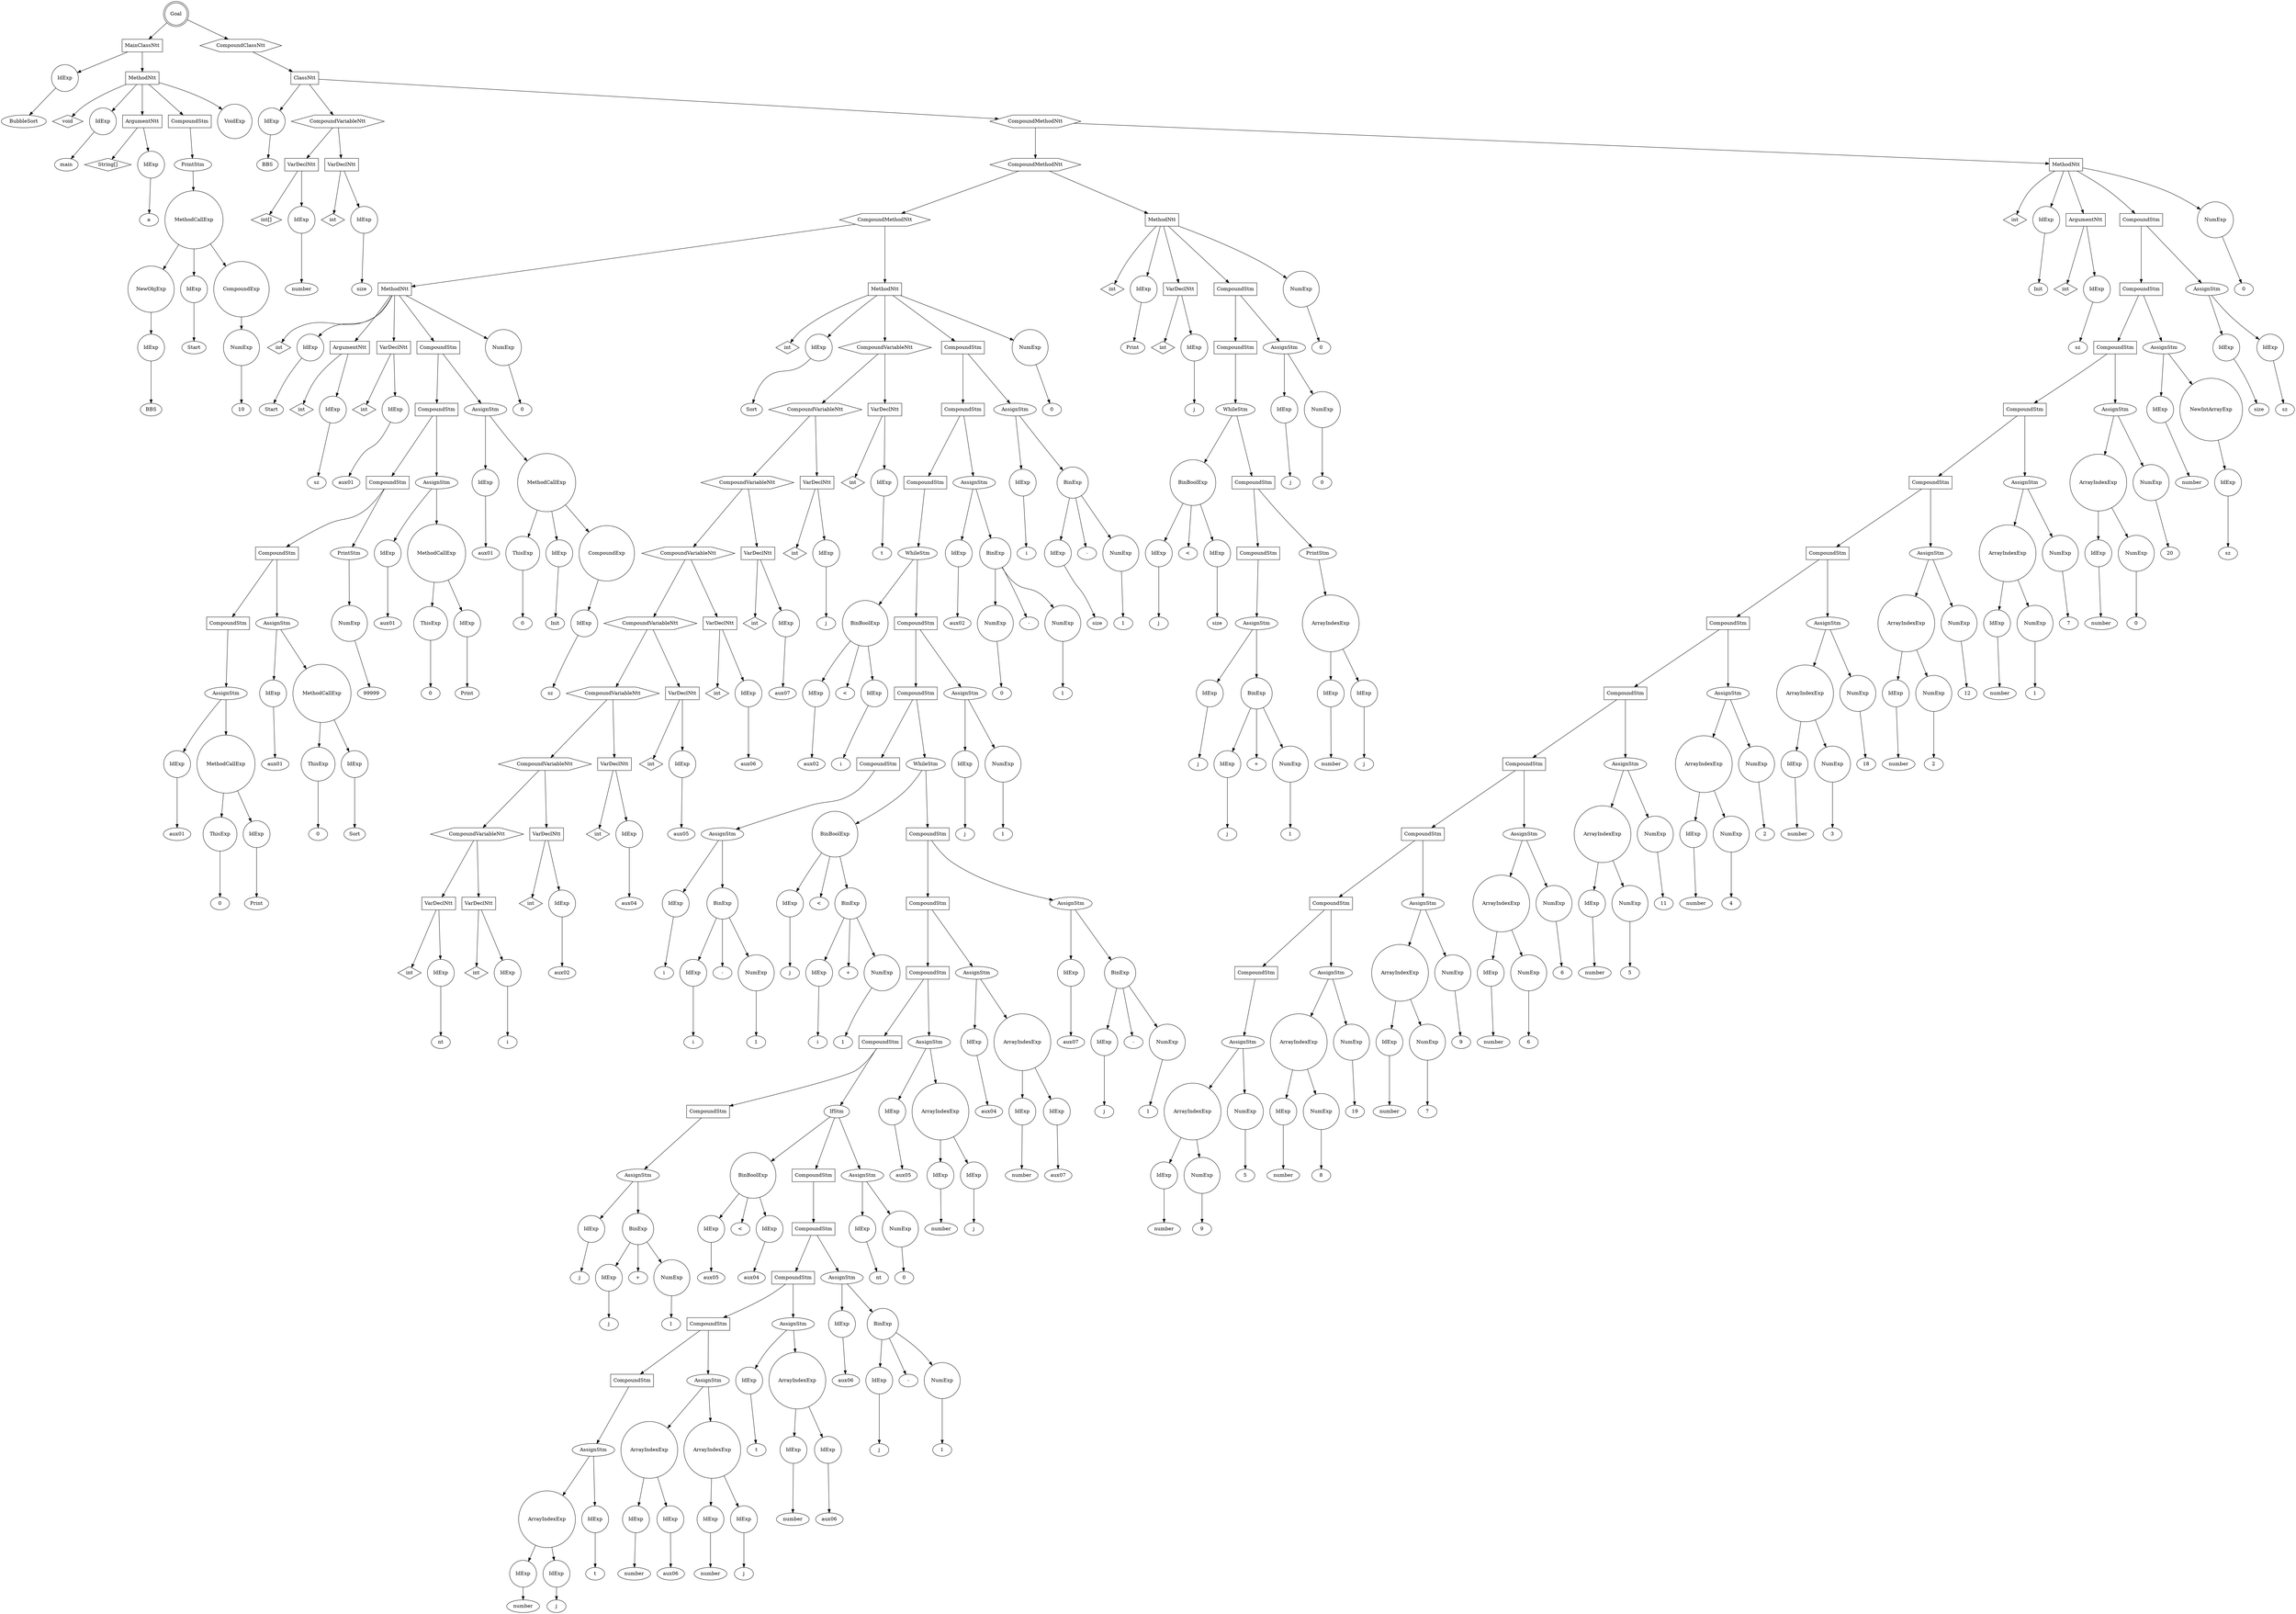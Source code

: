 digraph my_graph {
-1261412096;
-1261412096[label = "Goal", shape = "doublecircle"];
-1261412096->-1261435136;
-1261435136[label = "MainClassNtt", shape = "box"];
-1261435136->-1261434128
-1261434128[label = "IdExp", shape = "circle"];
-1261434128->-1259338064;
-1259338064[label = "BubbleSort"];
-1261435136->-1250948976;
-1250948976[label = "MethodNtt", shape = "box"];
-1250948976->-1261435184;
-1261435184[label = "void", shape = "diamond" ];
-1250948976->-1261435232
-1261435232[label = "IdExp", shape = "circle"];
-1261435232->-1259338672;
-1259338672[label = "main"];
-1250948976->-1261435376;
-1261435376[label = "ArgumentNtt", shape = "box"];
-1261435376->-1261435328;
-1261435328[label = "String[]", shape = "diamond" ];
-1261435376->-1261434320
-1261434320[label = "IdExp", shape = "circle"];
-1261434320->-1259338192;
-1259338192[label = "a"];
-1250948976->-1261435088;
-1261435088[label = "CompoundStm", shape = "polygon"];
-1261435088->-1259338608;
-1259338608[label = "PrintStm", shape = "ellipse"];
-1259338608->-1261434992
-1261434992[label = "MethodCallExp", shape = "circle"];
-1261434992->-1261434560
-1261434560[label = "NewObjExp", shape = "circle"];
-1261434560->-1261434464
-1261434464[label = "IdExp", shape = "circle"];
-1261434464->-1259338288;
-1259338288[label = "BBS"];
-1261434992->-1261434704
-1261434704[label = "IdExp", shape = "circle"];
-1261434704->-1259338416;
-1259338416[label = "Start"];
-1261434992->-1261434896;
-1261434896[label = "CompoundExp", shape = "circle"];
-1261434896->-1261434800
-1261434800[label = "NumExp", shape = "circle"];
-1261434800->-1261434799;
-1261434799[label = "10"];
-1250948976->-1259338768
-1259338768[label = "VoidExp", shape = "circle"];
-1261412096->-1261412048;
-1261412048[label = "CompoundClassNtt", shape = "hexagon"];
-1261412048->-1261412000;
-1261412000[label = "ClassNtt", shape = "box"];
-1261412000->-1261435664
-1261435664[label = "IdExp", shape = "circle"];
-1261435664->-1259338832;
-1259338832[label = "BBS"];
-1261412000->-1261436288;
-1261436288[label = "CompoundVariableNtt", shape = "hexagon"];
-1261436288->-1261435952;
-1261435952[label = "VarDeclNtt", shape = "box"];
-1261435952->-1261435760;
-1261435760[label = "int[]", shape = "diamond" ];
-1261435952->-1261435856
-1261435856[label = "IdExp", shape = "circle"];
-1261435856->-1259338960;
-1259338960[label = "number"];
-1261436288->-1261436240;
-1261436240[label = "VarDeclNtt", shape = "box"];
-1261436240->-1261436048;
-1261436048[label = "int", shape = "diamond" ];
-1261436240->-1261436144
-1261436144[label = "IdExp", shape = "circle"];
-1261436144->-1259339088;
-1259339088[label = "size"];
-1261412000->-1261411952;
-1261411952[label = "CompoundMethodNtt", shape = "hexagon"];
-1261411952->-1261417472;
-1261417472[label = "CompoundMethodNtt", shape = "hexagon"];
-1261417472->-1261421168;
-1261421168[label = "CompoundMethodNtt", shape = "hexagon"];
-1261421168->-1250949552;
-1250949552[label = "MethodNtt", shape = "box"];
-1250949552->-1261436336;
-1261436336[label = "int", shape = "diamond" ];
-1250949552->-1261436432
-1261436432[label = "IdExp", shape = "circle"];
-1261436432->-1259339216;
-1259339216[label = "Start"];
-1250949552->-1261436720;
-1261436720[label = "ArgumentNtt", shape = "box"];
-1261436720->-1261436528;
-1261436528[label = "int", shape = "diamond" ];
-1261436720->-1261436624
-1261436624[label = "IdExp", shape = "circle"];
-1261436624->-1259339344;
-1259339344[label = "sz"];
-1250949552->-1261430864;
-1261430864[label = "VarDeclNtt", shape = "box"];
-1261430864->-1261436816;
-1261436816[label = "int", shape = "diamond" ];
-1261430864->-1261436912
-1261436912[label = "IdExp", shape = "circle"];
-1261436912->-1259339472;
-1259339472[label = "aux01"];
-1250949552->-1261433600;
-1261433600[label = "CompoundStm", shape = "polygon"];
-1261433600->-1261433552;
-1261433552[label = "CompoundStm", shape = "polygon"];
-1261433552->-1261433504;
-1261433504[label = "CompoundStm", shape = "polygon"];
-1261433504->-1261433456;
-1261433456[label = "CompoundStm", shape = "polygon"];
-1261433456->-1261433408;
-1261433408[label = "CompoundStm", shape = "polygon"];
-1261433408->-1261433360;
-1261433360[label = "AssignStm", shape = "ellipse"];
-1261433360->-1261432928
-1261432928[label = "IdExp", shape = "circle"];
-1261432928->-1259336432;
-1259336432[label = "aux01"];
-1261433360->-1261433264
-1261433264[label = "MethodCallExp", shape = "circle"];
-1261433264->-1261433024
-1261433024[label = "ThisExp", shape = "circle"];
-1261433024->-1261433023;
-1261433023[label = "0"];
-1261433264->-1261433168
-1261433168[label = "IdExp", shape = "circle"];
-1261433168->-1259336560;
-1259336560[label = "Print"];
-1261433456->-1261432832;
-1261432832[label = "AssignStm", shape = "ellipse"];
-1261432832->-1261432400
-1261432400[label = "IdExp", shape = "circle"];
-1261432400->-1259336176;
-1259336176[label = "aux01"];
-1261432832->-1261432736
-1261432736[label = "MethodCallExp", shape = "circle"];
-1261432736->-1261432496
-1261432496[label = "ThisExp", shape = "circle"];
-1261432496->-1261432495;
-1261432495[label = "0"];
-1261432736->-1261432640
-1261432640[label = "IdExp", shape = "circle"];
-1261432640->-1259336304;
-1259336304[label = "Sort"];
-1261433504->-1259336144;
-1259336144[label = "PrintStm", shape = "ellipse"];
-1259336144->-1261432256
-1261432256[label = "NumExp", shape = "circle"];
-1261432256->-1261432255;
-1261432255[label = "99999"];
-1261433552->-1261432208;
-1261432208[label = "AssignStm", shape = "ellipse"];
-1261432208->-1261431776
-1261431776[label = "IdExp", shape = "circle"];
-1261431776->-1259335856;
-1259335856[label = "aux01"];
-1261432208->-1261432112
-1261432112[label = "MethodCallExp", shape = "circle"];
-1261432112->-1261431872
-1261431872[label = "ThisExp", shape = "circle"];
-1261431872->-1261431871;
-1261431871[label = "0"];
-1261432112->-1261432016
-1261432016[label = "IdExp", shape = "circle"];
-1261432016->-1259335984;
-1259335984[label = "Print"];
-1261433600->-1261431680;
-1261431680[label = "AssignStm", shape = "ellipse"];
-1261431680->-1261431008
-1261431008[label = "IdExp", shape = "circle"];
-1261431008->-1259339568;
-1259339568[label = "aux01"];
-1261431680->-1261431584
-1261431584[label = "MethodCallExp", shape = "circle"];
-1261431584->-1261431104
-1261431104[label = "ThisExp", shape = "circle"];
-1261431104->-1261431103;
-1261431103[label = "0"];
-1261431584->-1261431248
-1261431248[label = "IdExp", shape = "circle"];
-1261431248->-1259339696;
-1259339696[label = "Init"];
-1261431584->-1261431488;
-1261431488[label = "CompoundExp", shape = "circle"];
-1261431488->-1261431392
-1261431392[label = "IdExp", shape = "circle"];
-1261431392->-1259335696;
-1259335696[label = "sz"];
-1250949552->-1261433648
-1261433648[label = "NumExp", shape = "circle"];
-1261433648->-1261433647;
-1261433647[label = "0"];
-1261421168->-1250950192;
-1250950192[label = "MethodNtt", shape = "box"];
-1250950192->-1261433792;
-1261433792[label = "int", shape = "diamond" ];
-1250950192->-1261427744
-1261427744[label = "IdExp", shape = "circle"];
-1261427744->-1259336752;
-1259336752[label = "Sort"];
-1250950192->-1261430384;
-1261430384[label = "CompoundVariableNtt", shape = "hexagon"];
-1261430384->-1261430096;
-1261430096[label = "CompoundVariableNtt", shape = "hexagon"];
-1261430096->-1261429808;
-1261429808[label = "CompoundVariableNtt", shape = "hexagon"];
-1261429808->-1261429520;
-1261429520[label = "CompoundVariableNtt", shape = "hexagon"];
-1261429520->-1261429232;
-1261429232[label = "CompoundVariableNtt", shape = "hexagon"];
-1261429232->-1261428944;
-1261428944[label = "CompoundVariableNtt", shape = "hexagon"];
-1261428944->-1261428656;
-1261428656[label = "CompoundVariableNtt", shape = "hexagon"];
-1261428656->-1261428368;
-1261428368[label = "CompoundVariableNtt", shape = "hexagon"];
-1261428368->-1261428032;
-1261428032[label = "VarDeclNtt", shape = "box"];
-1261428032->-1261427840;
-1261427840[label = "int", shape = "diamond" ];
-1261428032->-1261427936
-1261427936[label = "IdExp", shape = "circle"];
-1261427936->-1259336880;
-1259336880[label = "nt"];
-1261428368->-1261428320;
-1261428320[label = "VarDeclNtt", shape = "box"];
-1261428320->-1261428128;
-1261428128[label = "int", shape = "diamond" ];
-1261428320->-1261428224
-1261428224[label = "IdExp", shape = "circle"];
-1261428224->-1259337008;
-1259337008[label = "i"];
-1261428656->-1261428608;
-1261428608[label = "VarDeclNtt", shape = "box"];
-1261428608->-1261428416;
-1261428416[label = "int", shape = "diamond" ];
-1261428608->-1261428512
-1261428512[label = "IdExp", shape = "circle"];
-1261428512->-1259337136;
-1259337136[label = "aux02"];
-1261428944->-1261428896;
-1261428896[label = "VarDeclNtt", shape = "box"];
-1261428896->-1261428704;
-1261428704[label = "int", shape = "diamond" ];
-1261428896->-1261428800
-1261428800[label = "IdExp", shape = "circle"];
-1261428800->-1259337264;
-1259337264[label = "aux04"];
-1261429232->-1261429184;
-1261429184[label = "VarDeclNtt", shape = "box"];
-1261429184->-1261428992;
-1261428992[label = "int", shape = "diamond" ];
-1261429184->-1261429088
-1261429088[label = "IdExp", shape = "circle"];
-1261429088->-1259337392;
-1259337392[label = "aux05"];
-1261429520->-1261429472;
-1261429472[label = "VarDeclNtt", shape = "box"];
-1261429472->-1261429280;
-1261429280[label = "int", shape = "diamond" ];
-1261429472->-1261429376
-1261429376[label = "IdExp", shape = "circle"];
-1261429376->-1259337520;
-1259337520[label = "aux06"];
-1261429808->-1261429760;
-1261429760[label = "VarDeclNtt", shape = "box"];
-1261429760->-1261429568;
-1261429568[label = "int", shape = "diamond" ];
-1261429760->-1261429664
-1261429664[label = "IdExp", shape = "circle"];
-1261429664->-1259337648;
-1259337648[label = "aux07"];
-1261430096->-1261430048;
-1261430048[label = "VarDeclNtt", shape = "box"];
-1261430048->-1261429856;
-1261429856[label = "int", shape = "diamond" ];
-1261430048->-1261429952
-1261429952[label = "IdExp", shape = "circle"];
-1261429952->-1259333680;
-1259333680[label = "j"];
-1261430384->-1261430336;
-1261430336[label = "VarDeclNtt", shape = "box"];
-1261430336->-1261430144;
-1261430144[label = "int", shape = "diamond" ];
-1261430336->-1261430240
-1261430240[label = "IdExp", shape = "circle"];
-1261430240->-1259333808;
-1259333808[label = "t"];
-1250950192->-1261421024;
-1261421024[label = "CompoundStm", shape = "polygon"];
-1261421024->-1261420976;
-1261420976[label = "CompoundStm", shape = "polygon"];
-1261420976->-1261420928;
-1261420928[label = "CompoundStm", shape = "polygon"];
-1261420928->-1261420880;
-1261420880[label = "WhileStm", shape = "ellipse"];
-1261420880->-1261425584;
-1261425584[label = "BinBoolExp", shape = "circle"];
-1261425584->-1261425344
-1261425344[label = "IdExp", shape = "circle"];
-1261425344->-1259334352;
-1259334352[label = "aux02"];
-1261425584->-1261425583;
-1261425583[label = "<" ];
-1261425584->-1261425488
-1261425488[label = "IdExp", shape = "circle"];
-1261425488->-1259334448;
-1259334448[label = "i"];
-1261420880->-1261420832;
-1261420832[label = "CompoundStm", shape = "polygon"];
-1261420832->-1261420784;
-1261420784[label = "CompoundStm", shape = "polygon"];
-1261420784->-1261420736;
-1261420736[label = "CompoundStm", shape = "polygon"];
-1261420736->-1261420688;
-1261420688[label = "AssignStm", shape = "ellipse"];
-1261420688->-1261420256
-1261420256[label = "IdExp", shape = "circle"];
-1261420256->-1259329648;
-1259329648[label = "i"];
-1261420688->-1261420592;
-1261420592[label = "BinExp", shape = "circle"];
-1261420592->-1261420400
-1261420400[label = "IdExp", shape = "circle"];
-1261420400->-1259329744;
-1259329744[label = "i"];
-1261420592->-1261420591;
-1261420591[label = "-" ];
-1261420592->-1261420496
-1261420496[label = "NumExp", shape = "circle"];
-1261420496->-1261420495;
-1261420495[label = "1"];
-1261420784->-1261420160;
-1261420160[label = "WhileStm", shape = "ellipse"];
-1261420160->-1261426448;
-1261426448[label = "BinBoolExp", shape = "circle"];
-1261426448->-1261426016
-1261426016[label = "IdExp", shape = "circle"];
-1261426016->-1259334704;
-1259334704[label = "j"];
-1261426448->-1261426447;
-1261426447[label = "<" ];
-1261426448->-1261426352;
-1261426352[label = "BinExp", shape = "circle"];
-1261426352->-1261426160
-1261426160[label = "IdExp", shape = "circle"];
-1261426160->-1259334800;
-1259334800[label = "i"];
-1261426352->-1261426351;
-1261426351[label = "+" ];
-1261426352->-1261426256
-1261426256[label = "NumExp", shape = "circle"];
-1261426256->-1261426255;
-1261426255[label = "1"];
-1261420160->-1261420112;
-1261420112[label = "CompoundStm", shape = "polygon"];
-1261420112->-1261420064;
-1261420064[label = "CompoundStm", shape = "polygon"];
-1261420064->-1261420016;
-1261420016[label = "CompoundStm", shape = "polygon"];
-1261420016->-1261419968;
-1261419968[label = "CompoundStm", shape = "polygon"];
-1261419968->-1261419920;
-1261419920[label = "CompoundStm", shape = "polygon"];
-1261419920->-1261419872;
-1261419872[label = "AssignStm", shape = "ellipse"];
-1261419872->-1261419440
-1261419440[label = "IdExp", shape = "circle"];
-1261419440->-1259333488;
-1259333488[label = "j"];
-1261419872->-1261419776;
-1261419776[label = "BinExp", shape = "circle"];
-1261419776->-1261419584
-1261419584[label = "IdExp", shape = "circle"];
-1261419584->-1259333584;
-1259333584[label = "j"];
-1261419776->-1261419775;
-1261419775[label = "+" ];
-1261419776->-1261419680
-1261419680[label = "NumExp", shape = "circle"];
-1261419680->-1261419679;
-1261419679[label = "1"];
-1261419968->-1261419344;
-1261419344[label = "IfStm", shape = "ellipse"];
-1261419344->-1261422368;
-1261422368[label = "BinBoolExp", shape = "circle"];
-1261422368->-1261422128
-1261422128[label = "IdExp", shape = "circle"];
-1261422128->-1259331792;
-1259331792[label = "aux05"];
-1261422368->-1261422367;
-1261422367[label = "<" ];
-1261422368->-1261422272
-1261422272[label = "IdExp", shape = "circle"];
-1261422272->-1259331888;
-1259331888[label = "aux04"];
-1261419344->-1261419008;
-1261419008[label = "CompoundStm", shape = "polygon"];
-1261419008->-1261418960;
-1261418960[label = "CompoundStm", shape = "polygon"];
-1261418960->-1261418912;
-1261418912[label = "CompoundStm", shape = "polygon"];
-1261418912->-1261418864;
-1261418864[label = "CompoundStm", shape = "polygon"];
-1261418864->-1261418816;
-1261418816[label = "CompoundStm", shape = "polygon"];
-1261418816->-1261418768;
-1261418768[label = "AssignStm", shape = "ellipse"];
-1261418768->-1261418528
-1261418528[label = "ArrayIndexExp", shape = "circle"];
-1261418528->-1261424432
-1261424432[label = "IdExp", shape = "circle"];
-1261424432->-1259333040;
-1259333040[label = "number"];
-1261418528->-1261424576
-1261424576[label = "IdExp", shape = "circle"];
-1261424576->-1259333136;
-1259333136[label = "j"];
-1261418768->-1261418672
-1261418672[label = "IdExp", shape = "circle"];
-1261418672->-1259333264;
-1259333264[label = "t"];
-1261418864->-1261424336;
-1261424336[label = "AssignStm", shape = "ellipse"];
-1261424336->-1261423856
-1261423856[label = "ArrayIndexExp", shape = "circle"];
-1261423856->-1261423616
-1261423616[label = "IdExp", shape = "circle"];
-1261423616->-1259332592;
-1259332592[label = "number"];
-1261423856->-1261423760
-1261423760[label = "IdExp", shape = "circle"];
-1261423760->-1259332688;
-1259332688[label = "aux06"];
-1261424336->-1261424240
-1261424240[label = "ArrayIndexExp", shape = "circle"];
-1261424240->-1261424000
-1261424000[label = "IdExp", shape = "circle"];
-1261424000->-1259332816;
-1259332816[label = "number"];
-1261424240->-1261424144
-1261424144[label = "IdExp", shape = "circle"];
-1261424144->-1259332912;
-1259332912[label = "j"];
-1261418912->-1261423520;
-1261423520[label = "AssignStm", shape = "ellipse"];
-1261423520->-1261423040
-1261423040[label = "IdExp", shape = "circle"];
-1261423040->-1259332272;
-1259332272[label = "t"];
-1261423520->-1261423424
-1261423424[label = "ArrayIndexExp", shape = "circle"];
-1261423424->-1261423184
-1261423184[label = "IdExp", shape = "circle"];
-1261423184->-1259332368;
-1259332368[label = "number"];
-1261423424->-1261423328
-1261423328[label = "IdExp", shape = "circle"];
-1261423328->-1259332464;
-1259332464[label = "aux06"];
-1261418960->-1261422944;
-1261422944[label = "AssignStm", shape = "ellipse"];
-1261422944->-1261422512
-1261422512[label = "IdExp", shape = "circle"];
-1261422512->-1259332016;
-1259332016[label = "aux06"];
-1261422944->-1261422848;
-1261422848[label = "BinExp", shape = "circle"];
-1261422848->-1261422656
-1261422656[label = "IdExp", shape = "circle"];
-1261422656->-1259332112;
-1259332112[label = "j"];
-1261422848->-1261422847;
-1261422847[label = "-" ];
-1261422848->-1261422752
-1261422752[label = "NumExp", shape = "circle"];
-1261422752->-1261422751;
-1261422751[label = "1"];
-1261419344->-1261419296;
-1261419296[label = "AssignStm", shape = "ellipse"];
-1261419296->-1261419104
-1261419104[label = "IdExp", shape = "circle"];
-1261419104->-1259333360;
-1259333360[label = "nt"];
-1261419296->-1261419200
-1261419200[label = "NumExp", shape = "circle"];
-1261419200->-1261419199;
-1261419199[label = "0"];
-1261420016->-1261422032;
-1261422032[label = "AssignStm", shape = "ellipse"];
-1261422032->-1261427696
-1261427696[label = "IdExp", shape = "circle"];
-1261427696->-1259335568;
-1259335568[label = "aux05"];
-1261422032->-1261421936
-1261421936[label = "ArrayIndexExp", shape = "circle"];
-1261421936->-1261421696
-1261421696[label = "IdExp", shape = "circle"];
-1261421696->-1259335664;
-1259335664[label = "number"];
-1261421936->-1261421840
-1261421840[label = "IdExp", shape = "circle"];
-1261421840->-1259331664;
-1259331664[label = "j"];
-1261420064->-1261427600;
-1261427600[label = "AssignStm", shape = "ellipse"];
-1261427600->-1261427120
-1261427120[label = "IdExp", shape = "circle"];
-1261427120->-1259335248;
-1259335248[label = "aux04"];
-1261427600->-1261427504
-1261427504[label = "ArrayIndexExp", shape = "circle"];
-1261427504->-1261427264
-1261427264[label = "IdExp", shape = "circle"];
-1261427264->-1259335344;
-1259335344[label = "number"];
-1261427504->-1261427408
-1261427408[label = "IdExp", shape = "circle"];
-1261427408->-1259335440;
-1259335440[label = "aux07"];
-1261420112->-1261427024;
-1261427024[label = "AssignStm", shape = "ellipse"];
-1261427024->-1261426592
-1261426592[label = "IdExp", shape = "circle"];
-1261426592->-1259334992;
-1259334992[label = "aux07"];
-1261427024->-1261426928;
-1261426928[label = "BinExp", shape = "circle"];
-1261426928->-1261426736
-1261426736[label = "IdExp", shape = "circle"];
-1261426736->-1259335088;
-1259335088[label = "j"];
-1261426928->-1261426927;
-1261426927[label = "-" ];
-1261426928->-1261426832
-1261426832[label = "NumExp", shape = "circle"];
-1261426832->-1261426831;
-1261426831[label = "1"];
-1261420832->-1261425920;
-1261425920[label = "AssignStm", shape = "ellipse"];
-1261425920->-1261425728
-1261425728[label = "IdExp", shape = "circle"];
-1261425728->-1259334576;
-1259334576[label = "j"];
-1261425920->-1261425824
-1261425824[label = "NumExp", shape = "circle"];
-1261425824->-1261425823;
-1261425823[label = "1"];
-1261420976->-1261425248;
-1261425248[label = "AssignStm", shape = "ellipse"];
-1261425248->-1261424864
-1261424864[label = "IdExp", shape = "circle"];
-1261424864->-1259334160;
-1259334160[label = "aux02"];
-1261425248->-1261425152;
-1261425152[label = "BinExp", shape = "circle"];
-1261425152->-1261424960
-1261424960[label = "NumExp", shape = "circle"];
-1261424960->-1261424959;
-1261424959[label = "0"];
-1261425152->-1261425151;
-1261425151[label = "-" ];
-1261425152->-1261425056
-1261425056[label = "NumExp", shape = "circle"];
-1261425056->-1261425055;
-1261425055[label = "1"];
-1261421024->-1261424768;
-1261424768[label = "AssignStm", shape = "ellipse"];
-1261424768->-1261430480
-1261430480[label = "IdExp", shape = "circle"];
-1261430480->-1259333904;
-1259333904[label = "i"];
-1261424768->-1261424672;
-1261424672[label = "BinExp", shape = "circle"];
-1261424672->-1261430624
-1261430624[label = "IdExp", shape = "circle"];
-1261430624->-1259334000;
-1259334000[label = "size"];
-1261424672->-1261424671;
-1261424671[label = "-" ];
-1261424672->-1261430720
-1261430720[label = "NumExp", shape = "circle"];
-1261430720->-1261430719;
-1261430719[label = "1"];
-1250950192->-1261421072
-1261421072[label = "NumExp", shape = "circle"];
-1261421072->-1261421071;
-1261421071[label = "0"];
-1261417472->-1250950256;
-1250950256[label = "MethodNtt", shape = "box"];
-1250950256->-1261421216;
-1261421216[label = "int", shape = "diamond" ];
-1250950256->-1261421312
-1261421312[label = "IdExp", shape = "circle"];
-1261421312->-1259329968;
-1259329968[label = "Print"];
-1250950256->-1261415456;
-1261415456[label = "VarDeclNtt", shape = "box"];
-1261415456->-1261421408;
-1261421408[label = "int", shape = "diamond" ];
-1261415456->-1261421504
-1261421504[label = "IdExp", shape = "circle"];
-1261421504->-1259330096;
-1259330096[label = "j"];
-1250950256->-1261417328;
-1261417328[label = "CompoundStm", shape = "polygon"];
-1261417328->-1261417280;
-1261417280[label = "CompoundStm", shape = "polygon"];
-1261417280->-1261417232;
-1261417232[label = "WhileStm", shape = "ellipse"];
-1261417232->-1261416128;
-1261416128[label = "BinBoolExp", shape = "circle"];
-1261416128->-1261415888
-1261415888[label = "IdExp", shape = "circle"];
-1261415888->-1259330320;
-1259330320[label = "j"];
-1261416128->-1261416127;
-1261416127[label = "<" ];
-1261416128->-1261416032
-1261416032[label = "IdExp", shape = "circle"];
-1261416032->-1259330416;
-1259330416[label = "size"];
-1261417232->-1261417184;
-1261417184[label = "CompoundStm", shape = "polygon"];
-1261417184->-1261417136;
-1261417136[label = "CompoundStm", shape = "polygon"];
-1261417136->-1261417088;
-1261417088[label = "AssignStm", shape = "ellipse"];
-1261417088->-1261416656
-1261416656[label = "IdExp", shape = "circle"];
-1261416656->-1259330800;
-1259330800[label = "j"];
-1261417088->-1261416992;
-1261416992[label = "BinExp", shape = "circle"];
-1261416992->-1261416800
-1261416800[label = "IdExp", shape = "circle"];
-1261416800->-1259330896;
-1259330896[label = "j"];
-1261416992->-1261416991;
-1261416991[label = "+" ];
-1261416992->-1261416896
-1261416896[label = "NumExp", shape = "circle"];
-1261416896->-1261416895;
-1261416895[label = "1"];
-1261417184->-1259330768;
-1259330768[label = "PrintStm", shape = "ellipse"];
-1259330768->-1261416512
-1261416512[label = "ArrayIndexExp", shape = "circle"];
-1261416512->-1261416272
-1261416272[label = "IdExp", shape = "circle"];
-1261416272->-1259330544;
-1259330544[label = "number"];
-1261416512->-1261416416
-1261416416[label = "IdExp", shape = "circle"];
-1261416416->-1259330640;
-1259330640[label = "j"];
-1261417328->-1261415792;
-1261415792[label = "AssignStm", shape = "ellipse"];
-1261415792->-1261415600
-1261415600[label = "IdExp", shape = "circle"];
-1261415600->-1259330192;
-1259330192[label = "j"];
-1261415792->-1261415696
-1261415696[label = "NumExp", shape = "circle"];
-1261415696->-1261415695;
-1261415695[label = "0"];
-1250950256->-1261417376
-1261417376[label = "NumExp", shape = "circle"];
-1261417376->-1261417375;
-1261417375[label = "0"];
-1261411952->-1250950320;
-1250950320[label = "MethodNtt", shape = "box"];
-1250950320->-1261417520;
-1261417520[label = "int", shape = "diamond" ];
-1250950320->-1261417616
-1261417616[label = "IdExp", shape = "circle"];
-1261417616->-1259331120;
-1259331120[label = "Init"];
-1250950320->-1261417904;
-1261417904[label = "ArgumentNtt", shape = "box"];
-1261417904->-1261417712;
-1261417712[label = "int", shape = "diamond" ];
-1261417904->-1261417808
-1261417808[label = "IdExp", shape = "circle"];
-1261417808->-1259331248;
-1259331248[label = "sz"];
-1250950320->-1261411808;
-1261411808[label = "CompoundStm", shape = "polygon"];
-1261411808->-1261411760;
-1261411760[label = "CompoundStm", shape = "polygon"];
-1261411760->-1261411712;
-1261411712[label = "CompoundStm", shape = "polygon"];
-1261411712->-1261411664;
-1261411664[label = "CompoundStm", shape = "polygon"];
-1261411664->-1261411616;
-1261411616[label = "CompoundStm", shape = "polygon"];
-1261411616->-1261411568;
-1261411568[label = "CompoundStm", shape = "polygon"];
-1261411568->-1261411520;
-1261411520[label = "CompoundStm", shape = "polygon"];
-1261411520->-1261411472;
-1261411472[label = "CompoundStm", shape = "polygon"];
-1261411472->-1261411424;
-1261411424[label = "CompoundStm", shape = "polygon"];
-1261411424->-1261411376;
-1261411376[label = "CompoundStm", shape = "polygon"];
-1261411376->-1261411328;
-1261411328[label = "CompoundStm", shape = "polygon"];
-1261411328->-1261411280;
-1261411280[label = "CompoundStm", shape = "polygon"];
-1261411280->-1261411232;
-1261411232[label = "AssignStm", shape = "ellipse"];
-1261411232->-1261411040
-1261411040[label = "ArrayIndexExp", shape = "circle"];
-1261411040->-1261410848
-1261410848[label = "IdExp", shape = "circle"];
-1261410848->-1259329392;
-1259329392[label = "number"];
-1261411040->-1261410944
-1261410944[label = "NumExp", shape = "circle"];
-1261410944->-1261410943;
-1261410943[label = "9"];
-1261411232->-1261411136
-1261411136[label = "NumExp", shape = "circle"];
-1261411136->-1261411135;
-1261411135[label = "5"];
-1261411328->-1261410752;
-1261410752[label = "AssignStm", shape = "ellipse"];
-1261410752->-1261410560
-1261410560[label = "ArrayIndexExp", shape = "circle"];
-1261410560->-1261410368
-1261410368[label = "IdExp", shape = "circle"];
-1261410368->-1259329200;
-1259329200[label = "number"];
-1261410560->-1261410464
-1261410464[label = "NumExp", shape = "circle"];
-1261410464->-1261410463;
-1261410463[label = "8"];
-1261410752->-1261410656
-1261410656[label = "NumExp", shape = "circle"];
-1261410656->-1261410655;
-1261410655[label = "19"];
-1261411376->-1261410272;
-1261410272[label = "AssignStm", shape = "ellipse"];
-1261410272->-1261410080
-1261410080[label = "ArrayIndexExp", shape = "circle"];
-1261410080->-1261409888
-1261409888[label = "IdExp", shape = "circle"];
-1261409888->-1259329008;
-1259329008[label = "number"];
-1261410080->-1261409984
-1261409984[label = "NumExp", shape = "circle"];
-1261409984->-1261409983;
-1261409983[label = "7"];
-1261410272->-1261410176
-1261410176[label = "NumExp", shape = "circle"];
-1261410176->-1261410175;
-1261410175[label = "9"];
-1261411424->-1261409792;
-1261409792[label = "AssignStm", shape = "ellipse"];
-1261409792->-1261409600
-1261409600[label = "ArrayIndexExp", shape = "circle"];
-1261409600->-1261409408
-1261409408[label = "IdExp", shape = "circle"];
-1261409408->-1259328816;
-1259328816[label = "number"];
-1261409600->-1261409504
-1261409504[label = "NumExp", shape = "circle"];
-1261409504->-1261409503;
-1261409503[label = "6"];
-1261409792->-1261409696
-1261409696[label = "NumExp", shape = "circle"];
-1261409696->-1261409695;
-1261409695[label = "6"];
-1261411472->-1261409312;
-1261409312[label = "AssignStm", shape = "ellipse"];
-1261409312->-1261415264
-1261415264[label = "ArrayIndexExp", shape = "circle"];
-1261415264->-1261415072
-1261415072[label = "IdExp", shape = "circle"];
-1261415072->-1259328624;
-1259328624[label = "number"];
-1261415264->-1261415168
-1261415168[label = "NumExp", shape = "circle"];
-1261415168->-1261415167;
-1261415167[label = "5"];
-1261409312->-1261415360
-1261415360[label = "NumExp", shape = "circle"];
-1261415360->-1261415359;
-1261415359[label = "11"];
-1261411520->-1261414976;
-1261414976[label = "AssignStm", shape = "ellipse"];
-1261414976->-1261414784
-1261414784[label = "ArrayIndexExp", shape = "circle"];
-1261414784->-1261414592
-1261414592[label = "IdExp", shape = "circle"];
-1261414592->-1259328432;
-1259328432[label = "number"];
-1261414784->-1261414688
-1261414688[label = "NumExp", shape = "circle"];
-1261414688->-1261414687;
-1261414687[label = "4"];
-1261414976->-1261414880
-1261414880[label = "NumExp", shape = "circle"];
-1261414880->-1261414879;
-1261414879[label = "2"];
-1261411568->-1261414496;
-1261414496[label = "AssignStm", shape = "ellipse"];
-1261414496->-1261414304
-1261414304[label = "ArrayIndexExp", shape = "circle"];
-1261414304->-1261414112
-1261414112[label = "IdExp", shape = "circle"];
-1261414112->-1259328240;
-1259328240[label = "number"];
-1261414304->-1261414208
-1261414208[label = "NumExp", shape = "circle"];
-1261414208->-1261414207;
-1261414207[label = "3"];
-1261414496->-1261414400
-1261414400[label = "NumExp", shape = "circle"];
-1261414400->-1261414399;
-1261414399[label = "18"];
-1261411616->-1261414016;
-1261414016[label = "AssignStm", shape = "ellipse"];
-1261414016->-1261413824
-1261413824[label = "ArrayIndexExp", shape = "circle"];
-1261413824->-1261413632
-1261413632[label = "IdExp", shape = "circle"];
-1261413632->-1259328048;
-1259328048[label = "number"];
-1261413824->-1261413728
-1261413728[label = "NumExp", shape = "circle"];
-1261413728->-1261413727;
-1261413727[label = "2"];
-1261414016->-1261413920
-1261413920[label = "NumExp", shape = "circle"];
-1261413920->-1261413919;
-1261413919[label = "12"];
-1261411664->-1261413536;
-1261413536[label = "AssignStm", shape = "ellipse"];
-1261413536->-1261413344
-1261413344[label = "ArrayIndexExp", shape = "circle"];
-1261413344->-1261413152
-1261413152[label = "IdExp", shape = "circle"];
-1261413152->-1259327856;
-1259327856[label = "number"];
-1261413344->-1261413248
-1261413248[label = "NumExp", shape = "circle"];
-1261413248->-1261413247;
-1261413247[label = "1"];
-1261413536->-1261413440
-1261413440[label = "NumExp", shape = "circle"];
-1261413440->-1261413439;
-1261413439[label = "7"];
-1261411712->-1261413056;
-1261413056[label = "AssignStm", shape = "ellipse"];
-1261413056->-1261412864
-1261412864[label = "ArrayIndexExp", shape = "circle"];
-1261412864->-1261412672
-1261412672[label = "IdExp", shape = "circle"];
-1261412672->-1259327664;
-1259327664[label = "number"];
-1261412864->-1261412768
-1261412768[label = "NumExp", shape = "circle"];
-1261412768->-1261412767;
-1261412767[label = "0"];
-1261413056->-1261412960
-1261412960[label = "NumExp", shape = "circle"];
-1261412960->-1261412959;
-1261412959[label = "20"];
-1261411760->-1261412576;
-1261412576[label = "AssignStm", shape = "ellipse"];
-1261412576->-1261418384
-1261418384[label = "IdExp", shape = "circle"];
-1261418384->-1259331536;
-1259331536[label = "number"];
-1261412576->-1261412480
-1261412480[label = "NewIntArrayExp", shape = "circle"];
-1261412480->-1261412384
-1261412384[label = "IdExp", shape = "circle"];
-1261412384->-1259327536;
-1259327536[label = "sz"];
-1261411808->-1261418288;
-1261418288[label = "AssignStm", shape = "ellipse"];
-1261418288->-1261418048
-1261418048[label = "IdExp", shape = "circle"];
-1261418048->-1259331344;
-1259331344[label = "size"];
-1261418288->-1261418192
-1261418192[label = "IdExp", shape = "circle"];
-1261418192->-1259331440;
-1259331440[label = "sz"];
-1250950320->-1261411856
-1261411856[label = "NumExp", shape = "circle"];
-1261411856->-1261411855;
-1261411855[label = "0"];

}